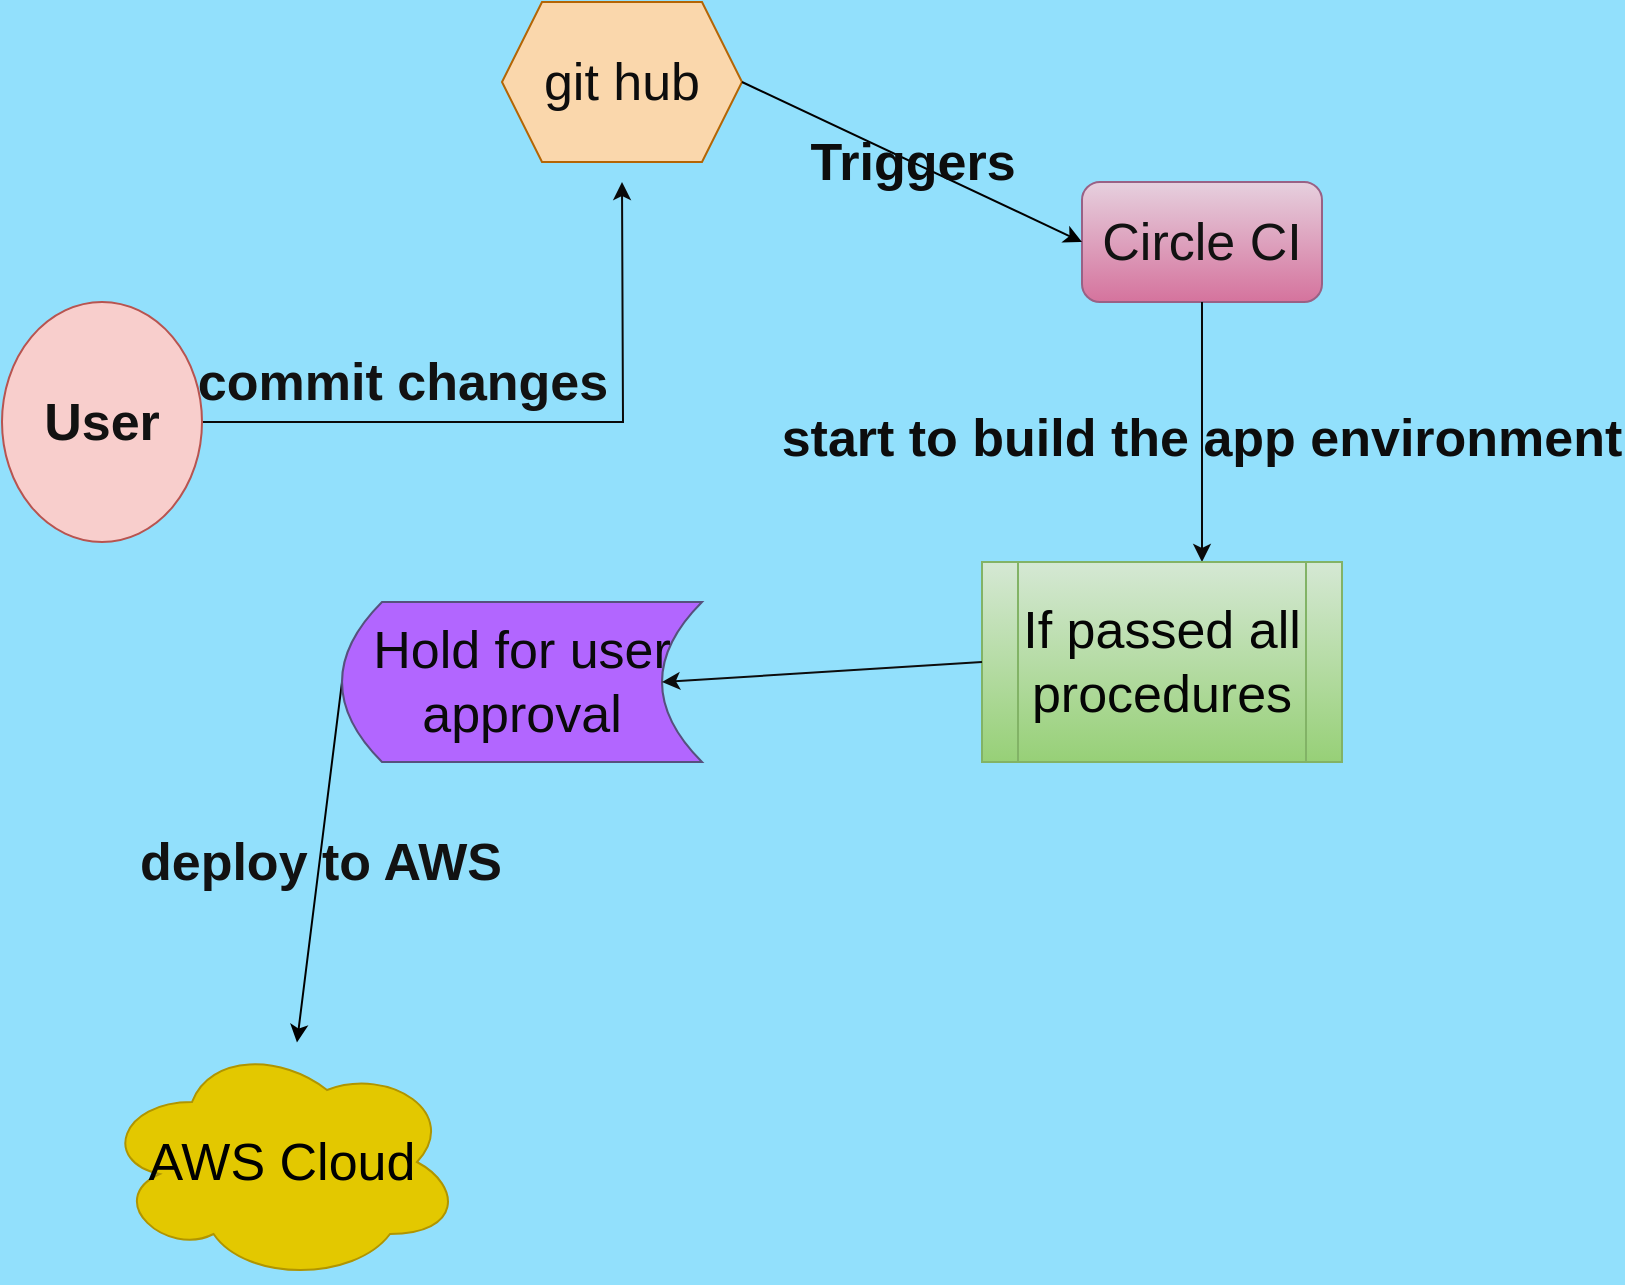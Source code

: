 <mxfile>
    <diagram name="Page-1" id="zpA77cxzLKPJZO6Ycwon">
        <mxGraphModel dx="810" dy="767" grid="1" gridSize="10" guides="1" tooltips="1" connect="1" arrows="1" fold="1" page="1" pageScale="1" pageWidth="850" pageHeight="1100" background="#92E0FC" math="0" shadow="0">
            <root>
                <mxCell id="0"/>
                <mxCell id="1" parent="0"/>
                <mxCell id="Cr-mdkpH5rrHif0cqy9v-12" value="commit changes" style="edgeStyle=orthogonalEdgeStyle;rounded=0;orthogonalLoop=1;jettySize=auto;html=1;fontSize=26;labelBackgroundColor=none;fontColor=#121212;fontStyle=1;strokeColor=#0a0a0a;" parent="1" source="Cr-mdkpH5rrHif0cqy9v-1" edge="1">
                    <mxGeometry x="-0.394" y="20" relative="1" as="geometry">
                        <mxPoint x="340" y="170" as="targetPoint"/>
                        <mxPoint as="offset"/>
                    </mxGeometry>
                </mxCell>
                <mxCell id="Cr-mdkpH5rrHif0cqy9v-1" value="User" style="ellipse;whiteSpace=wrap;html=1;fillColor=#f8cecc;strokeColor=#b85450;fontSize=26;fontStyle=1;fontColor=#121212;" parent="1" vertex="1">
                    <mxGeometry x="30" y="230" width="100" height="120" as="geometry"/>
                </mxCell>
                <mxCell id="Cr-mdkpH5rrHif0cqy9v-4" value="Circle CI" style="rounded=1;whiteSpace=wrap;html=1;fontSize=26;fillColor=#e6d0de;strokeColor=#996185;gradientColor=#d5739d;fontColor=#121212;" parent="1" vertex="1">
                    <mxGeometry x="570" y="170" width="120" height="60" as="geometry"/>
                </mxCell>
                <mxCell id="Cr-mdkpH5rrHif0cqy9v-7" value="deploy to AWS" style="endArrow=classic;html=1;rounded=0;fontSize=26;exitX=0;exitY=0.5;exitDx=0;exitDy=0;labelBackgroundColor=none;fontColor=#121212;fontStyle=1;strokeColor=#000000;" parent="1" source="Cr-mdkpH5rrHif0cqy9v-14" target="Cr-mdkpH5rrHif0cqy9v-8" edge="1">
                    <mxGeometry width="50" height="50" relative="1" as="geometry">
                        <mxPoint x="170" y="660" as="sourcePoint"/>
                        <mxPoint x="320" y="120" as="targetPoint"/>
                    </mxGeometry>
                </mxCell>
                <mxCell id="Cr-mdkpH5rrHif0cqy9v-8" value="AWS Cloud" style="ellipse;shape=cloud;whiteSpace=wrap;html=1;labelBackgroundColor=none;fontSize=26;fillColor=#e3c800;fontColor=#000000;strokeColor=#B09500;" parent="1" vertex="1">
                    <mxGeometry x="80" y="600" width="180" height="120" as="geometry"/>
                </mxCell>
                <mxCell id="Cr-mdkpH5rrHif0cqy9v-10" value="git hub" style="shape=hexagon;perimeter=hexagonPerimeter2;whiteSpace=wrap;html=1;fixedSize=1;labelBackgroundColor=none;fontSize=26;fillColor=#fad7ac;strokeColor=#b46504;fontColor=#0d0d0d;" parent="1" vertex="1">
                    <mxGeometry x="280" y="80" width="120" height="80" as="geometry"/>
                </mxCell>
                <mxCell id="Cr-mdkpH5rrHif0cqy9v-11" value="Triggers" style="endArrow=classic;html=1;rounded=0;fontSize=26;exitX=1;exitY=0.5;exitDx=0;exitDy=0;entryX=0;entryY=0.5;entryDx=0;entryDy=0;labelBackgroundColor=none;fontColor=#0d0d0d;fontStyle=1;strokeColor=#000000;" parent="1" source="Cr-mdkpH5rrHif0cqy9v-10" target="Cr-mdkpH5rrHif0cqy9v-4" edge="1">
                    <mxGeometry width="50" height="50" relative="1" as="geometry">
                        <mxPoint x="400" y="440" as="sourcePoint"/>
                        <mxPoint x="450" y="390" as="targetPoint"/>
                        <mxPoint as="offset"/>
                    </mxGeometry>
                </mxCell>
                <mxCell id="Cr-mdkpH5rrHif0cqy9v-13" value="start to build the app environment" style="endArrow=classic;rounded=0;fontSize=26;exitX=0.5;exitY=1;exitDx=0;exitDy=0;labelBackgroundColor=none;fontColor=#0d0d0d;fontStyle=1;strokeColor=#0a0a0a;" parent="1" source="Cr-mdkpH5rrHif0cqy9v-4" edge="1">
                    <mxGeometry width="50" height="50" relative="1" as="geometry">
                        <mxPoint x="400" y="440" as="sourcePoint"/>
                        <mxPoint x="630" y="360" as="targetPoint"/>
                    </mxGeometry>
                </mxCell>
                <mxCell id="Cr-mdkpH5rrHif0cqy9v-14" value="Hold for user approval" style="shape=dataStorage;whiteSpace=wrap;html=1;fixedSize=1;labelBackgroundColor=none;fontSize=26;fillColor=#B266FF;strokeColor=#56517e;fontColor=#0a0a0a;" parent="1" vertex="1">
                    <mxGeometry x="200" y="380" width="180" height="80" as="geometry"/>
                </mxCell>
                <mxCell id="Cr-mdkpH5rrHif0cqy9v-15" value="If passed all procedures" style="shape=process;whiteSpace=wrap;html=1;backgroundOutline=1;labelBackgroundColor=none;fontSize=26;fillColor=#d5e8d4;gradientColor=#97d077;strokeColor=#82b366;fontColor=#050505;" parent="1" vertex="1">
                    <mxGeometry x="520" y="360" width="180" height="100" as="geometry"/>
                </mxCell>
                <mxCell id="Cr-mdkpH5rrHif0cqy9v-17" value="" style="endArrow=classic;html=1;rounded=0;fontSize=26;exitX=0;exitY=0.5;exitDx=0;exitDy=0;fontColor=#080808;strokeColor=#0d0d0d;" parent="1" source="Cr-mdkpH5rrHif0cqy9v-15" edge="1">
                    <mxGeometry width="50" height="50" relative="1" as="geometry">
                        <mxPoint x="400" y="380" as="sourcePoint"/>
                        <mxPoint x="360" y="420" as="targetPoint"/>
                    </mxGeometry>
                </mxCell>
            </root>
        </mxGraphModel>
    </diagram>
</mxfile>